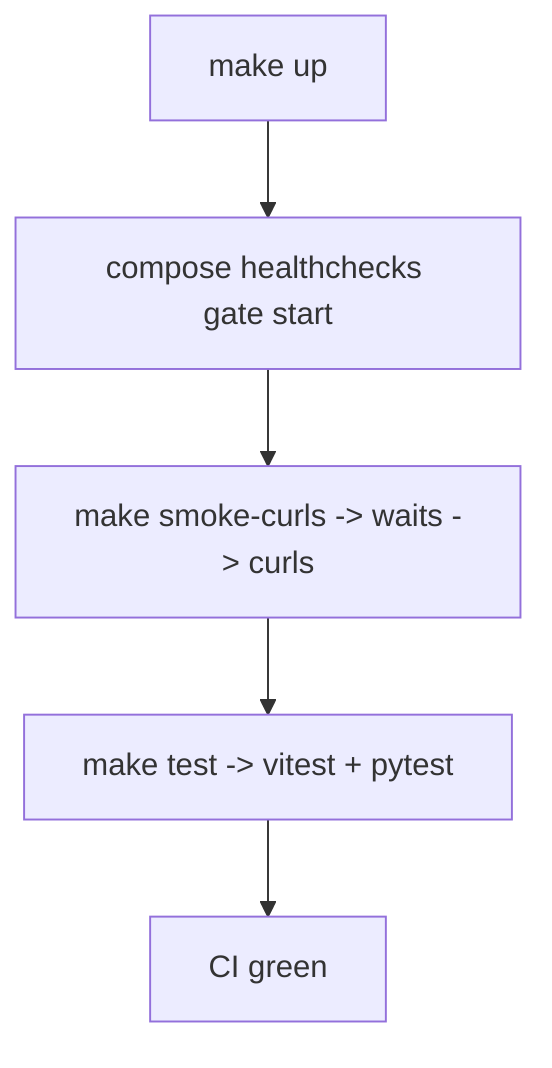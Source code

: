 flowchart TD
  A[make up]
  B[compose healthchecks gate start]
  C[make smoke-curls -> waits -> curls]
  D[make test -> vitest + pytest]
  E[CI green]

  A --> B
  B --> C
  C --> D
  D --> E
